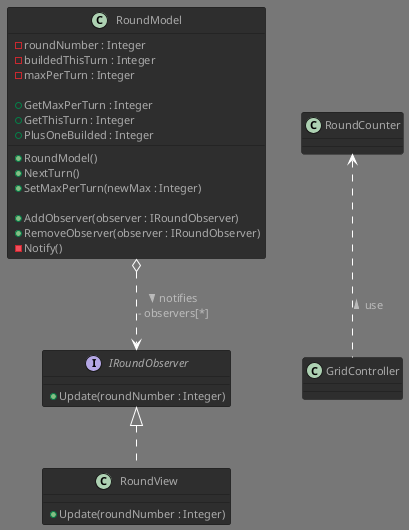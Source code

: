 @startuml
!theme reddress-darkgreen

/' -------------------------------
- OBJECTS
-- '/

class RoundModel{
    - roundNumber : Integer 
    - buildedThisTurn : Integer
    - maxPerTurn : Integer 

    + RoundModel()
    + NextTurn()
    + GetMaxPerTurn : Integer 
    + GetThisTurn : Integer 
    + PlusOneBuilded : Integer
    + SetMaxPerTurn(newMax : Integer)

    + AddObserver(observer : IRoundObserver)
    + RemoveObserver(observer : IRoundObserver)
    - Notify()
}

class RoundView implements IRoundObserver {
    + Update(roundNumber : Integer)
}

interface IRoundObserver{
    + Update(roundNumber : Integer)
}

/' -------------------------------
- AGREGATIONS / COMPOSITIONS
-- '/
RoundCounter <.. GridController : < use 
RoundModel o..> IRoundObserver : > notifies\n- observers[*]

@enduml
